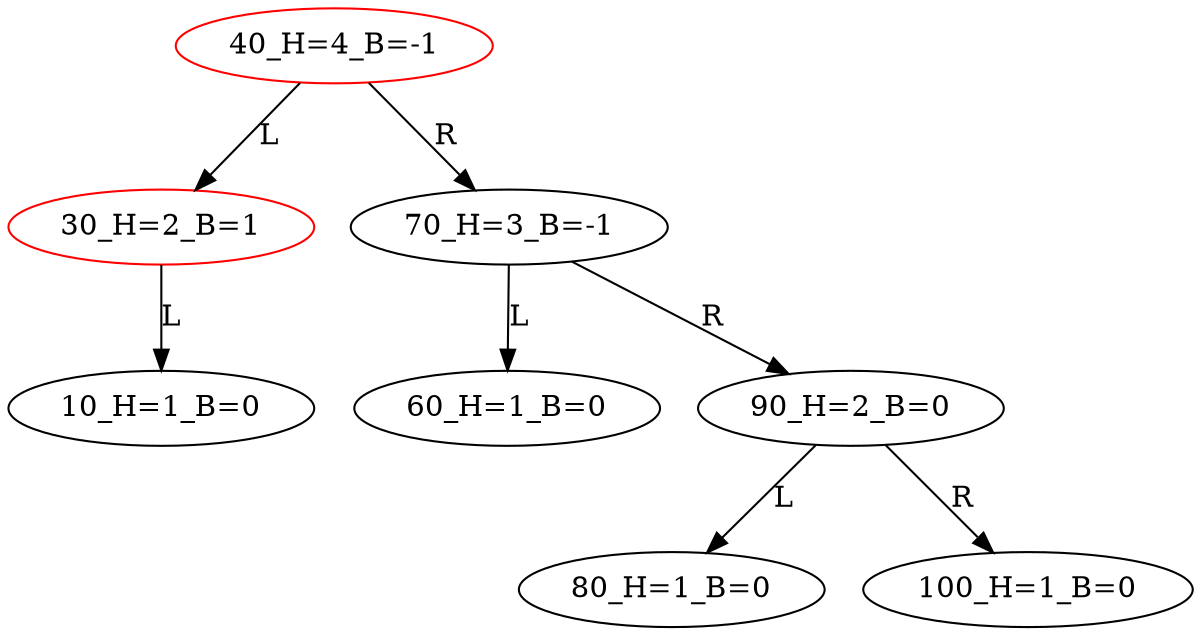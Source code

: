 digraph BiTreeDelete {
"40_H=4_B=-1" -> {"30_H=2_B=1"} [label="L"]
"40_H=4_B=-1" -> {"70_H=3_B=-1"} [label="R"]
"30_H=2_B=1" -> {"10_H=1_B=0"} [label="L"]
"70_H=3_B=-1" -> {"60_H=1_B=0"} [label="L"]
"70_H=3_B=-1" -> {"90_H=2_B=0"} [label="R"]
"90_H=2_B=0" -> {"80_H=1_B=0"} [label="L"]
"90_H=2_B=0" -> {"100_H=1_B=0"} [label="R"]
"40_H=4_B=-1" [color=red]
"30_H=2_B=1" [color=red]
"10_H=1_B=0"
"70_H=3_B=-1"
"60_H=1_B=0"
"90_H=2_B=0"
"80_H=1_B=0"
"100_H=1_B=0"
}
